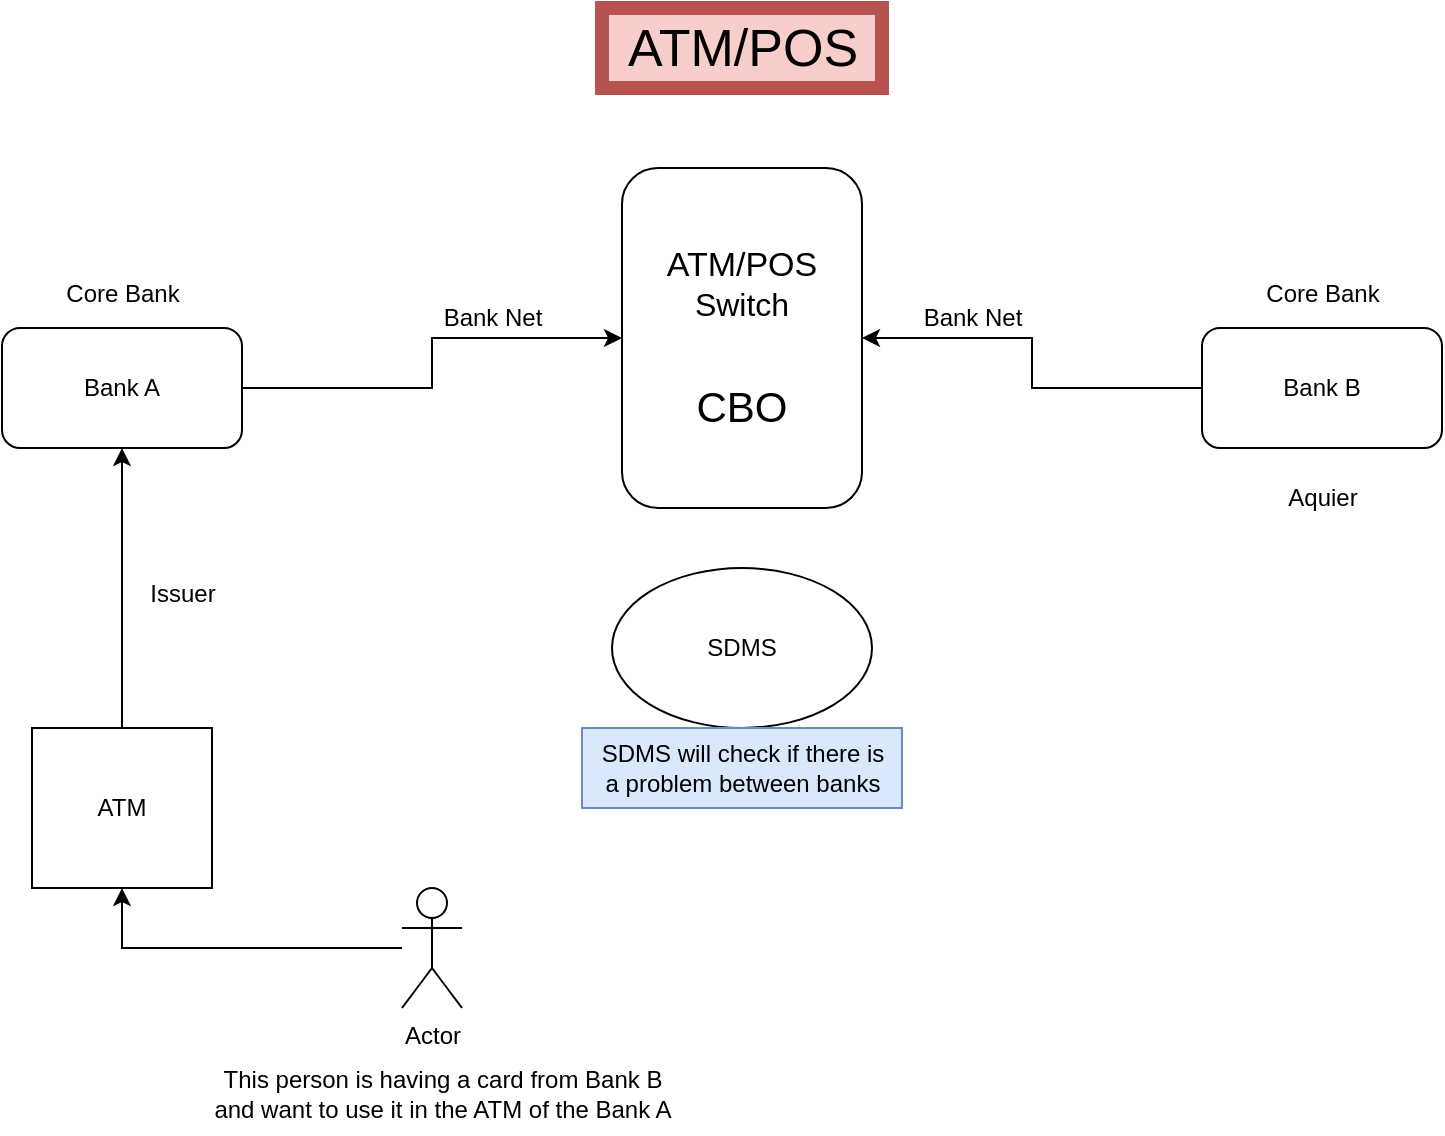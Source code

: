 <mxfile version="22.0.4" type="github">
  <diagram name="Page-1" id="XA4eeoESqtf3kiA--uxz">
    <mxGraphModel dx="1134" dy="677" grid="1" gridSize="10" guides="1" tooltips="1" connect="1" arrows="1" fold="1" page="1" pageScale="1" pageWidth="850" pageHeight="1100" math="0" shadow="0">
      <root>
        <mxCell id="0" />
        <mxCell id="1" parent="0" />
        <mxCell id="9ZFCEv5_zAoywzQ1t4b1-1" value="&lt;font style=&quot;font-size: 17px;&quot;&gt;ATM/POS&lt;br&gt;&lt;/font&gt;&lt;font style=&quot;font-size: 16px;&quot;&gt;Switch&lt;br&gt;&lt;/font&gt;&lt;br&gt;&lt;br&gt;&lt;font style=&quot;font-size: 21px;&quot;&gt;CBO&lt;/font&gt;" style="rounded=1;whiteSpace=wrap;html=1;" parent="1" vertex="1">
          <mxGeometry x="350" y="220" width="120" height="170" as="geometry" />
        </mxCell>
        <mxCell id="9ZFCEv5_zAoywzQ1t4b1-2" value="SDMS" style="ellipse;whiteSpace=wrap;html=1;" parent="1" vertex="1">
          <mxGeometry x="345" y="420" width="130" height="80" as="geometry" />
        </mxCell>
        <mxCell id="9ZFCEv5_zAoywzQ1t4b1-5" style="edgeStyle=orthogonalEdgeStyle;rounded=0;orthogonalLoop=1;jettySize=auto;html=1;" parent="1" source="9ZFCEv5_zAoywzQ1t4b1-3" target="9ZFCEv5_zAoywzQ1t4b1-1" edge="1">
          <mxGeometry relative="1" as="geometry" />
        </mxCell>
        <mxCell id="9ZFCEv5_zAoywzQ1t4b1-3" value="Bank A" style="rounded=1;whiteSpace=wrap;html=1;" parent="1" vertex="1">
          <mxGeometry x="40" y="300" width="120" height="60" as="geometry" />
        </mxCell>
        <mxCell id="9ZFCEv5_zAoywzQ1t4b1-6" style="edgeStyle=orthogonalEdgeStyle;rounded=0;orthogonalLoop=1;jettySize=auto;html=1;entryX=1;entryY=0.5;entryDx=0;entryDy=0;" parent="1" source="9ZFCEv5_zAoywzQ1t4b1-4" target="9ZFCEv5_zAoywzQ1t4b1-1" edge="1">
          <mxGeometry relative="1" as="geometry" />
        </mxCell>
        <mxCell id="9ZFCEv5_zAoywzQ1t4b1-4" value="Bank B" style="rounded=1;whiteSpace=wrap;html=1;" parent="1" vertex="1">
          <mxGeometry x="640" y="300" width="120" height="60" as="geometry" />
        </mxCell>
        <mxCell id="9ZFCEv5_zAoywzQ1t4b1-7" value="Bank Net" style="text;html=1;align=center;verticalAlign=middle;resizable=0;points=[];autosize=1;strokeColor=none;fillColor=none;" parent="1" vertex="1">
          <mxGeometry x="490" y="280" width="70" height="30" as="geometry" />
        </mxCell>
        <mxCell id="9ZFCEv5_zAoywzQ1t4b1-8" value="Bank Net" style="text;html=1;align=center;verticalAlign=middle;resizable=0;points=[];autosize=1;strokeColor=none;fillColor=none;" parent="1" vertex="1">
          <mxGeometry x="250" y="280" width="70" height="30" as="geometry" />
        </mxCell>
        <mxCell id="9ZFCEv5_zAoywzQ1t4b1-9" value="SDMS will check if there is &lt;br&gt;a problem between banks" style="text;html=1;align=center;verticalAlign=middle;resizable=0;points=[];autosize=1;strokeColor=#6c8ebf;fillColor=#dae8fc;" parent="1" vertex="1">
          <mxGeometry x="330" y="500" width="160" height="40" as="geometry" />
        </mxCell>
        <mxCell id="9ZFCEv5_zAoywzQ1t4b1-12" style="edgeStyle=orthogonalEdgeStyle;rounded=0;orthogonalLoop=1;jettySize=auto;html=1;entryX=0.5;entryY=1;entryDx=0;entryDy=0;" parent="1" source="9ZFCEv5_zAoywzQ1t4b1-10" target="9ZFCEv5_zAoywzQ1t4b1-3" edge="1">
          <mxGeometry relative="1" as="geometry" />
        </mxCell>
        <mxCell id="9ZFCEv5_zAoywzQ1t4b1-10" value="ATM" style="rounded=0;whiteSpace=wrap;html=1;" parent="1" vertex="1">
          <mxGeometry x="55" y="500" width="90" height="80" as="geometry" />
        </mxCell>
        <mxCell id="9ZFCEv5_zAoywzQ1t4b1-13" value="Issuer" style="text;html=1;align=center;verticalAlign=middle;resizable=0;points=[];autosize=1;strokeColor=none;fillColor=none;" parent="1" vertex="1">
          <mxGeometry x="100" y="418" width="60" height="30" as="geometry" />
        </mxCell>
        <mxCell id="9ZFCEv5_zAoywzQ1t4b1-14" value="Core Bank" style="text;html=1;align=center;verticalAlign=middle;resizable=0;points=[];autosize=1;strokeColor=none;fillColor=none;" parent="1" vertex="1">
          <mxGeometry x="60" y="268" width="80" height="30" as="geometry" />
        </mxCell>
        <mxCell id="9ZFCEv5_zAoywzQ1t4b1-15" value="Core Bank" style="text;html=1;align=center;verticalAlign=middle;resizable=0;points=[];autosize=1;strokeColor=none;fillColor=none;" parent="1" vertex="1">
          <mxGeometry x="660" y="268" width="80" height="30" as="geometry" />
        </mxCell>
        <mxCell id="9ZFCEv5_zAoywzQ1t4b1-17" value="Aquier" style="text;html=1;align=center;verticalAlign=middle;resizable=0;points=[];autosize=1;strokeColor=none;fillColor=none;" parent="1" vertex="1">
          <mxGeometry x="670" y="370" width="60" height="30" as="geometry" />
        </mxCell>
        <mxCell id="9ZFCEv5_zAoywzQ1t4b1-22" style="edgeStyle=orthogonalEdgeStyle;rounded=0;orthogonalLoop=1;jettySize=auto;html=1;entryX=0.5;entryY=1;entryDx=0;entryDy=0;" parent="1" source="9ZFCEv5_zAoywzQ1t4b1-20" target="9ZFCEv5_zAoywzQ1t4b1-10" edge="1">
          <mxGeometry relative="1" as="geometry" />
        </mxCell>
        <mxCell id="9ZFCEv5_zAoywzQ1t4b1-20" value="Actor" style="shape=umlActor;verticalLabelPosition=bottom;verticalAlign=top;html=1;outlineConnect=0;" parent="1" vertex="1">
          <mxGeometry x="240" y="580" width="30" height="60" as="geometry" />
        </mxCell>
        <mxCell id="9ZFCEv5_zAoywzQ1t4b1-21" value="This person is having a card from Bank B&lt;br&gt;and want to use it in the ATM of the Bank A" style="text;html=1;align=center;verticalAlign=middle;resizable=0;points=[];autosize=1;strokeColor=none;fillColor=none;" parent="1" vertex="1">
          <mxGeometry x="135" y="663" width="250" height="40" as="geometry" />
        </mxCell>
        <mxCell id="9ZFCEv5_zAoywzQ1t4b1-23" value="&lt;font style=&quot;font-size: 26px;&quot;&gt;ATM/POS&lt;/font&gt;" style="text;html=1;align=center;verticalAlign=middle;resizable=0;points=[];autosize=1;strokeColor=#b85450;fillColor=#f8cecc;strokeWidth=7;" parent="1" vertex="1">
          <mxGeometry x="340" y="140" width="140" height="40" as="geometry" />
        </mxCell>
      </root>
    </mxGraphModel>
  </diagram>
</mxfile>
